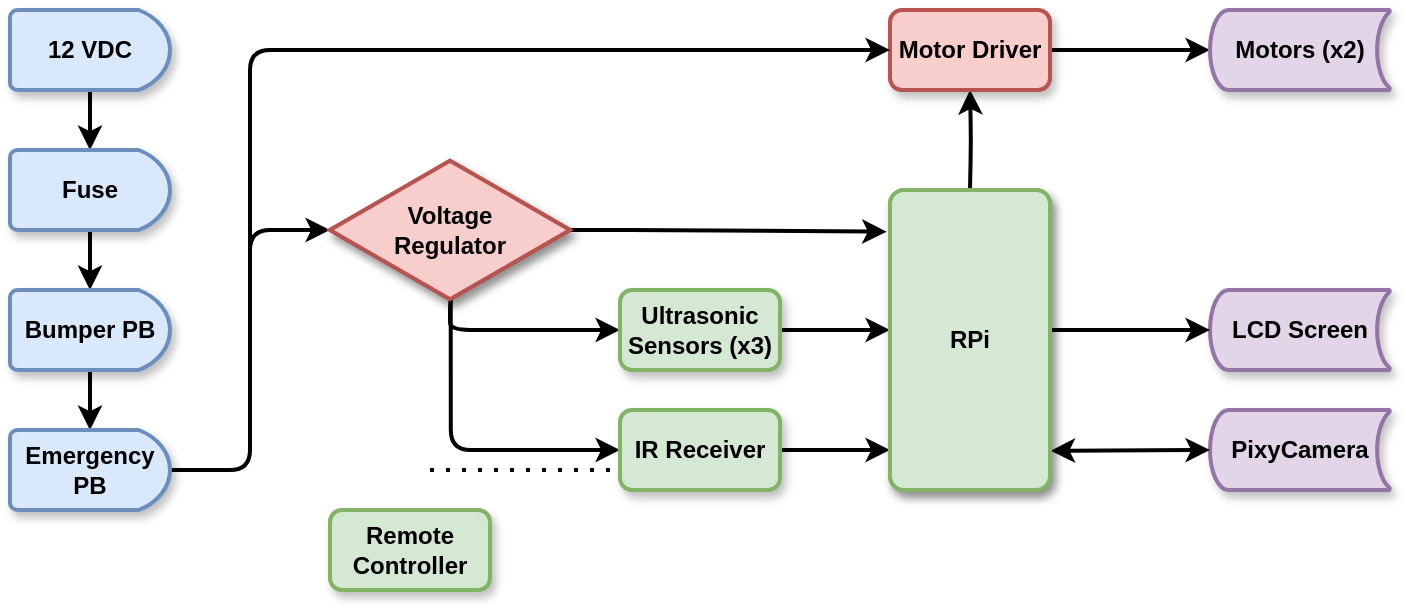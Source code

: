 <mxfile version="14.2.9" type="github">
  <diagram id="O2sK1PGACHp_l--i0Y8_" name="Page-1">
    <mxGraphModel dx="1422" dy="762" grid="1" gridSize="10" guides="1" tooltips="1" connect="1" arrows="1" fold="1" page="1" pageScale="1" pageWidth="850" pageHeight="1100" math="0" shadow="0">
      <root>
        <mxCell id="0" />
        <mxCell id="1" parent="0" />
        <mxCell id="lEs_3_VXubgsTOfFpbnG-18" value="" style="edgeStyle=orthogonalEdgeStyle;orthogonalLoop=1;jettySize=auto;html=1;shadow=0;strokeWidth=2;" edge="1" parent="1">
          <mxGeometry relative="1" as="geometry">
            <mxPoint x="80" y="140" as="sourcePoint" />
            <mxPoint x="80" y="170" as="targetPoint" />
          </mxGeometry>
        </mxCell>
        <mxCell id="lEs_3_VXubgsTOfFpbnG-20" value="" style="edgeStyle=orthogonalEdgeStyle;orthogonalLoop=1;jettySize=auto;html=1;entryX=0.5;entryY=0;entryDx=0;entryDy=0;shadow=0;strokeWidth=2;" edge="1" parent="1">
          <mxGeometry relative="1" as="geometry">
            <mxPoint x="80" y="280" as="sourcePoint" />
            <mxPoint x="80" y="310" as="targetPoint" />
          </mxGeometry>
        </mxCell>
        <mxCell id="lEs_3_VXubgsTOfFpbnG-19" value="" style="edgeStyle=orthogonalEdgeStyle;orthogonalLoop=1;jettySize=auto;html=1;entryX=0.5;entryY=0;entryDx=0;entryDy=0;shadow=0;strokeWidth=2;" edge="1" parent="1">
          <mxGeometry relative="1" as="geometry">
            <mxPoint x="80" y="210" as="sourcePoint" />
            <mxPoint x="80" y="240" as="targetPoint" />
          </mxGeometry>
        </mxCell>
        <mxCell id="lEs_3_VXubgsTOfFpbnG-72" value="" style="edgeStyle=orthogonalEdgeStyle;rounded=1;orthogonalLoop=1;jettySize=auto;html=1;exitX=0.503;exitY=0.787;exitDx=0;exitDy=0;exitPerimeter=0;entryX=0;entryY=0.5;entryDx=0;entryDy=0;shadow=0;strokeWidth=2;fontStyle=1" edge="1" parent="1" source="lEs_3_VXubgsTOfFpbnG-8" target="lEs_3_VXubgsTOfFpbnG-94">
          <mxGeometry relative="1" as="geometry">
            <mxPoint x="320" y="320" as="targetPoint" />
            <Array as="points">
              <mxPoint x="260" y="320" />
            </Array>
          </mxGeometry>
        </mxCell>
        <mxCell id="lEs_3_VXubgsTOfFpbnG-8" value="Voltage &lt;br&gt;Regulator" style="whiteSpace=wrap;html=1;rounded=1;shape=isoRectangle;shadow=1;strokeWidth=2;fillColor=#f8cecc;strokeColor=#b85450;fontStyle=1" vertex="1" parent="1">
          <mxGeometry x="200" y="160" width="120" height="100" as="geometry" />
        </mxCell>
        <mxCell id="lEs_3_VXubgsTOfFpbnG-41" value="" style="edgeStyle=orthogonalEdgeStyle;orthogonalLoop=1;jettySize=auto;html=1;shadow=0;strokeWidth=2;fontStyle=1" edge="1" parent="1" target="lEs_3_VXubgsTOfFpbnG-14">
          <mxGeometry relative="1" as="geometry">
            <mxPoint x="520" y="190" as="sourcePoint" />
          </mxGeometry>
        </mxCell>
        <mxCell id="lEs_3_VXubgsTOfFpbnG-89" value="" style="edgeStyle=orthogonalEdgeStyle;rounded=0;orthogonalLoop=1;jettySize=auto;html=1;shadow=0;strokeWidth=2;fontStyle=1" edge="1" parent="1" target="lEs_3_VXubgsTOfFpbnG-87">
          <mxGeometry relative="1" as="geometry">
            <mxPoint x="400" y="260" as="sourcePoint" />
            <Array as="points">
              <mxPoint x="430" y="260" />
              <mxPoint x="430" y="260" />
            </Array>
          </mxGeometry>
        </mxCell>
        <mxCell id="lEs_3_VXubgsTOfFpbnG-27" value="" style="edgeStyle=orthogonalEdgeStyle;orthogonalLoop=1;jettySize=auto;html=1;shadow=0;strokeWidth=2;fontStyle=1;entryX=0;entryY=0.5;entryDx=0;entryDy=0;entryPerimeter=0;" edge="1" parent="1" source="lEs_3_VXubgsTOfFpbnG-14" target="lEs_3_VXubgsTOfFpbnG-84">
          <mxGeometry relative="1" as="geometry">
            <mxPoint x="600" y="120" as="targetPoint" />
          </mxGeometry>
        </mxCell>
        <mxCell id="lEs_3_VXubgsTOfFpbnG-14" value="Motor Driver" style="whiteSpace=wrap;html=1;glass=0;rounded=1;strokeWidth=2;shadow=1;fillColor=#f8cecc;strokeColor=#b85450;fontStyle=1" vertex="1" parent="1">
          <mxGeometry x="480" y="100" width="80" height="40" as="geometry" />
        </mxCell>
        <mxCell id="lEs_3_VXubgsTOfFpbnG-88" value="" style="edgeStyle=orthogonalEdgeStyle;rounded=0;orthogonalLoop=1;jettySize=auto;html=1;shadow=0;strokeWidth=2;fontStyle=1" edge="1" parent="1" target="lEs_3_VXubgsTOfFpbnG-87">
          <mxGeometry relative="1" as="geometry">
            <mxPoint x="400" y="320" as="sourcePoint" />
            <Array as="points">
              <mxPoint x="420" y="320" />
              <mxPoint x="420" y="320" />
            </Array>
          </mxGeometry>
        </mxCell>
        <mxCell id="lEs_3_VXubgsTOfFpbnG-49" value="" style="edgeStyle=segmentEdgeStyle;endArrow=classic;html=1;entryX=0;entryY=0.5;entryDx=0;entryDy=0;shadow=0;strokeWidth=2;" edge="1" parent="1" target="lEs_3_VXubgsTOfFpbnG-8">
          <mxGeometry width="50" height="50" relative="1" as="geometry">
            <mxPoint x="120" y="330" as="sourcePoint" />
            <mxPoint x="200" y="190" as="targetPoint" />
            <Array as="points">
              <mxPoint x="120" y="330" />
              <mxPoint x="160" y="330" />
              <mxPoint x="160" y="210" />
            </Array>
          </mxGeometry>
        </mxCell>
        <mxCell id="lEs_3_VXubgsTOfFpbnG-50" value="" style="edgeStyle=segmentEdgeStyle;endArrow=classic;html=1;entryX=0;entryY=0.5;entryDx=0;entryDy=0;shadow=0;strokeWidth=2;" edge="1" parent="1" target="lEs_3_VXubgsTOfFpbnG-14">
          <mxGeometry width="50" height="50" relative="1" as="geometry">
            <mxPoint x="160" y="230" as="sourcePoint" />
            <mxPoint x="460" y="140" as="targetPoint" />
            <Array as="points">
              <mxPoint x="160" y="120" />
            </Array>
          </mxGeometry>
        </mxCell>
        <mxCell id="lEs_3_VXubgsTOfFpbnG-51" value="" style="edgeStyle=segmentEdgeStyle;endArrow=classic;html=1;exitX=1;exitY=0.5;exitDx=0;exitDy=0;entryX=-0.021;entryY=0.139;entryDx=0;entryDy=0;entryPerimeter=0;shadow=0;strokeWidth=2;fontStyle=1" edge="1" parent="1" source="lEs_3_VXubgsTOfFpbnG-8" target="lEs_3_VXubgsTOfFpbnG-95">
          <mxGeometry width="50" height="50" relative="1" as="geometry">
            <mxPoint x="290" y="190" as="sourcePoint" />
            <mxPoint x="440" y="210.02" as="targetPoint" />
            <Array as="points">
              <mxPoint x="360" y="210" />
            </Array>
          </mxGeometry>
        </mxCell>
        <mxCell id="lEs_3_VXubgsTOfFpbnG-73" value="" style="edgeStyle=segmentEdgeStyle;endArrow=classic;html=1;entryX=0;entryY=0.5;entryDx=0;entryDy=0;exitX=0.512;exitY=0.846;exitDx=0;exitDy=0;exitPerimeter=0;shadow=0;strokeWidth=2;fontStyle=1" edge="1" parent="1" source="lEs_3_VXubgsTOfFpbnG-8" target="lEs_3_VXubgsTOfFpbnG-93">
          <mxGeometry width="50" height="50" relative="1" as="geometry">
            <mxPoint x="260" y="250" as="sourcePoint" />
            <mxPoint x="320" y="260" as="targetPoint" />
            <Array as="points">
              <mxPoint x="260" y="245" />
              <mxPoint x="260" y="260" />
            </Array>
          </mxGeometry>
        </mxCell>
        <mxCell id="lEs_3_VXubgsTOfFpbnG-77" value="12 VDC" style="strokeWidth=2;html=1;shape=mxgraph.flowchart.delay;whiteSpace=wrap;rounded=1;shadow=1;glass=0;fillColor=#dae8fc;strokeColor=#6c8ebf;fontStyle=1;fontFamily=Helvetica;" vertex="1" parent="1">
          <mxGeometry x="40" y="100" width="80" height="40" as="geometry" />
        </mxCell>
        <mxCell id="lEs_3_VXubgsTOfFpbnG-78" value="Fuse" style="strokeWidth=2;html=1;shape=mxgraph.flowchart.delay;whiteSpace=wrap;rounded=1;shadow=1;glass=0;fillColor=#dae8fc;strokeColor=#6c8ebf;fontStyle=1;fontFamily=Helvetica;" vertex="1" parent="1">
          <mxGeometry x="40" y="170" width="80" height="40" as="geometry" />
        </mxCell>
        <mxCell id="lEs_3_VXubgsTOfFpbnG-79" value="Bumper PB" style="strokeWidth=2;html=1;shape=mxgraph.flowchart.delay;whiteSpace=wrap;rounded=1;shadow=1;glass=0;fillColor=#dae8fc;strokeColor=#6c8ebf;fontStyle=1;fontFamily=Helvetica;" vertex="1" parent="1">
          <mxGeometry x="40" y="240" width="80" height="40" as="geometry" />
        </mxCell>
        <mxCell id="lEs_3_VXubgsTOfFpbnG-80" value="Emergency PB" style="strokeWidth=2;html=1;shape=mxgraph.flowchart.delay;whiteSpace=wrap;rounded=1;shadow=1;glass=0;fillColor=#dae8fc;strokeColor=#6c8ebf;fontStyle=1;fontFamily=Helvetica;" vertex="1" parent="1">
          <mxGeometry x="40" y="310" width="80" height="40" as="geometry" />
        </mxCell>
        <mxCell id="lEs_3_VXubgsTOfFpbnG-84" value="Motors (x2)" style="strokeWidth=2;html=1;shape=mxgraph.flowchart.stored_data;whiteSpace=wrap;rounded=1;shadow=1;glass=0;fillColor=#e1d5e7;strokeColor=#9673a6;fontStyle=1" vertex="1" parent="1">
          <mxGeometry x="640" y="100" width="90" height="40" as="geometry" />
        </mxCell>
        <mxCell id="lEs_3_VXubgsTOfFpbnG-85" value="LCD Screen" style="strokeWidth=2;html=1;shape=mxgraph.flowchart.stored_data;whiteSpace=wrap;rounded=1;shadow=1;glass=0;fillColor=#e1d5e7;strokeColor=#9673a6;fontStyle=1" vertex="1" parent="1">
          <mxGeometry x="640" y="240" width="90" height="40" as="geometry" />
        </mxCell>
        <mxCell id="lEs_3_VXubgsTOfFpbnG-86" value="PixyCamera" style="strokeWidth=2;html=1;shape=mxgraph.flowchart.stored_data;whiteSpace=wrap;rounded=1;shadow=1;glass=0;fillColor=#e1d5e7;strokeColor=#9673a6;fontStyle=1" vertex="1" parent="1">
          <mxGeometry x="640" y="300" width="90" height="40" as="geometry" />
        </mxCell>
        <mxCell id="lEs_3_VXubgsTOfFpbnG-90" value="" style="edgeStyle=orthogonalEdgeStyle;rounded=0;orthogonalLoop=1;jettySize=auto;html=1;shadow=0;strokeWidth=2;fontStyle=1" edge="1" parent="1" source="lEs_3_VXubgsTOfFpbnG-87" target="lEs_3_VXubgsTOfFpbnG-85">
          <mxGeometry relative="1" as="geometry">
            <Array as="points">
              <mxPoint x="570" y="260" />
              <mxPoint x="570" y="260" />
            </Array>
          </mxGeometry>
        </mxCell>
        <mxCell id="lEs_3_VXubgsTOfFpbnG-87" value="RPi" style="rounded=1;whiteSpace=wrap;html=1;absoluteArcSize=1;arcSize=14;strokeWidth=2;shadow=1;glass=0;fillColor=#d5e8d4;strokeColor=#82b366;fontStyle=1" vertex="1" parent="1">
          <mxGeometry x="480" y="190" width="80" height="150" as="geometry" />
        </mxCell>
        <mxCell id="lEs_3_VXubgsTOfFpbnG-91" value="" style="endArrow=classic;startArrow=classic;html=1;exitX=1.004;exitY=0.869;exitDx=0;exitDy=0;exitPerimeter=0;shadow=0;strokeWidth=2;fontStyle=1;entryX=0;entryY=0.5;entryDx=0;entryDy=0;entryPerimeter=0;" edge="1" parent="1" source="lEs_3_VXubgsTOfFpbnG-87" target="lEs_3_VXubgsTOfFpbnG-86">
          <mxGeometry width="50" height="50" relative="1" as="geometry">
            <mxPoint x="550" y="370" as="sourcePoint" />
            <mxPoint x="600" y="320" as="targetPoint" />
          </mxGeometry>
        </mxCell>
        <mxCell id="lEs_3_VXubgsTOfFpbnG-92" value="Voltage &lt;br&gt;Regulator" style="whiteSpace=wrap;html=1;rounded=1;shape=isoRectangle;shadow=1;strokeWidth=2;fillColor=#f8cecc;strokeColor=#b85450;fontStyle=1" vertex="1" parent="1">
          <mxGeometry x="200" y="160" width="120" height="100" as="geometry" />
        </mxCell>
        <mxCell id="lEs_3_VXubgsTOfFpbnG-93" value="Ultrasonic Sensors (x3)" style="whiteSpace=wrap;html=1;rounded=1;shadow=1;strokeWidth=2;fillColor=#d5e8d4;strokeColor=#82b366;fontStyle=1" vertex="1" parent="1">
          <mxGeometry x="345" y="240" width="80" height="40" as="geometry" />
        </mxCell>
        <mxCell id="lEs_3_VXubgsTOfFpbnG-94" value="IR Receiver" style="whiteSpace=wrap;html=1;rounded=1;shadow=1;strokeWidth=2;fillColor=#d5e8d4;strokeColor=#82b366;fontStyle=1" vertex="1" parent="1">
          <mxGeometry x="345" y="300" width="80" height="40" as="geometry" />
        </mxCell>
        <mxCell id="lEs_3_VXubgsTOfFpbnG-95" value="RPi" style="rounded=1;whiteSpace=wrap;html=1;absoluteArcSize=1;arcSize=14;strokeWidth=2;shadow=1;glass=0;fillColor=#d5e8d4;strokeColor=#82b366;fontStyle=1" vertex="1" parent="1">
          <mxGeometry x="480" y="190" width="80" height="150" as="geometry" />
        </mxCell>
        <mxCell id="lEs_3_VXubgsTOfFpbnG-97" value="" style="shape=image;html=1;verticalAlign=top;verticalLabelPosition=bottom;labelBackgroundColor=#ffffff;imageAspect=0;aspect=fixed;image=https://cdn0.iconfinder.com/data/icons/google-material-design-3-0/48/ic_settings_remote_48px-128.png;rounded=1;shadow=1;glass=0;strokeWidth=2;fillColor=#ffffff;gradientColor=#ffffff;fontFamily=Helvetica;" vertex="1" parent="1">
          <mxGeometry x="230" y="330" width="20" height="20" as="geometry" />
        </mxCell>
        <mxCell id="lEs_3_VXubgsTOfFpbnG-98" value="Remote Controller" style="whiteSpace=wrap;html=1;rounded=1;shadow=1;strokeWidth=2;fillColor=#d5e8d4;strokeColor=#82b366;fontStyle=1" vertex="1" parent="1">
          <mxGeometry x="200" y="350" width="80" height="40" as="geometry" />
        </mxCell>
        <mxCell id="lEs_3_VXubgsTOfFpbnG-99" value="" style="endArrow=none;dashed=1;html=1;dashPattern=1 3;strokeWidth=2;shadow=0;fontFamily=Helvetica;entryX=0;entryY=0.75;entryDx=0;entryDy=0;" edge="1" parent="1" target="lEs_3_VXubgsTOfFpbnG-94">
          <mxGeometry width="50" height="50" relative="1" as="geometry">
            <mxPoint x="250" y="330" as="sourcePoint" />
            <mxPoint x="360" y="340" as="targetPoint" />
            <Array as="points" />
          </mxGeometry>
        </mxCell>
      </root>
    </mxGraphModel>
  </diagram>
</mxfile>
